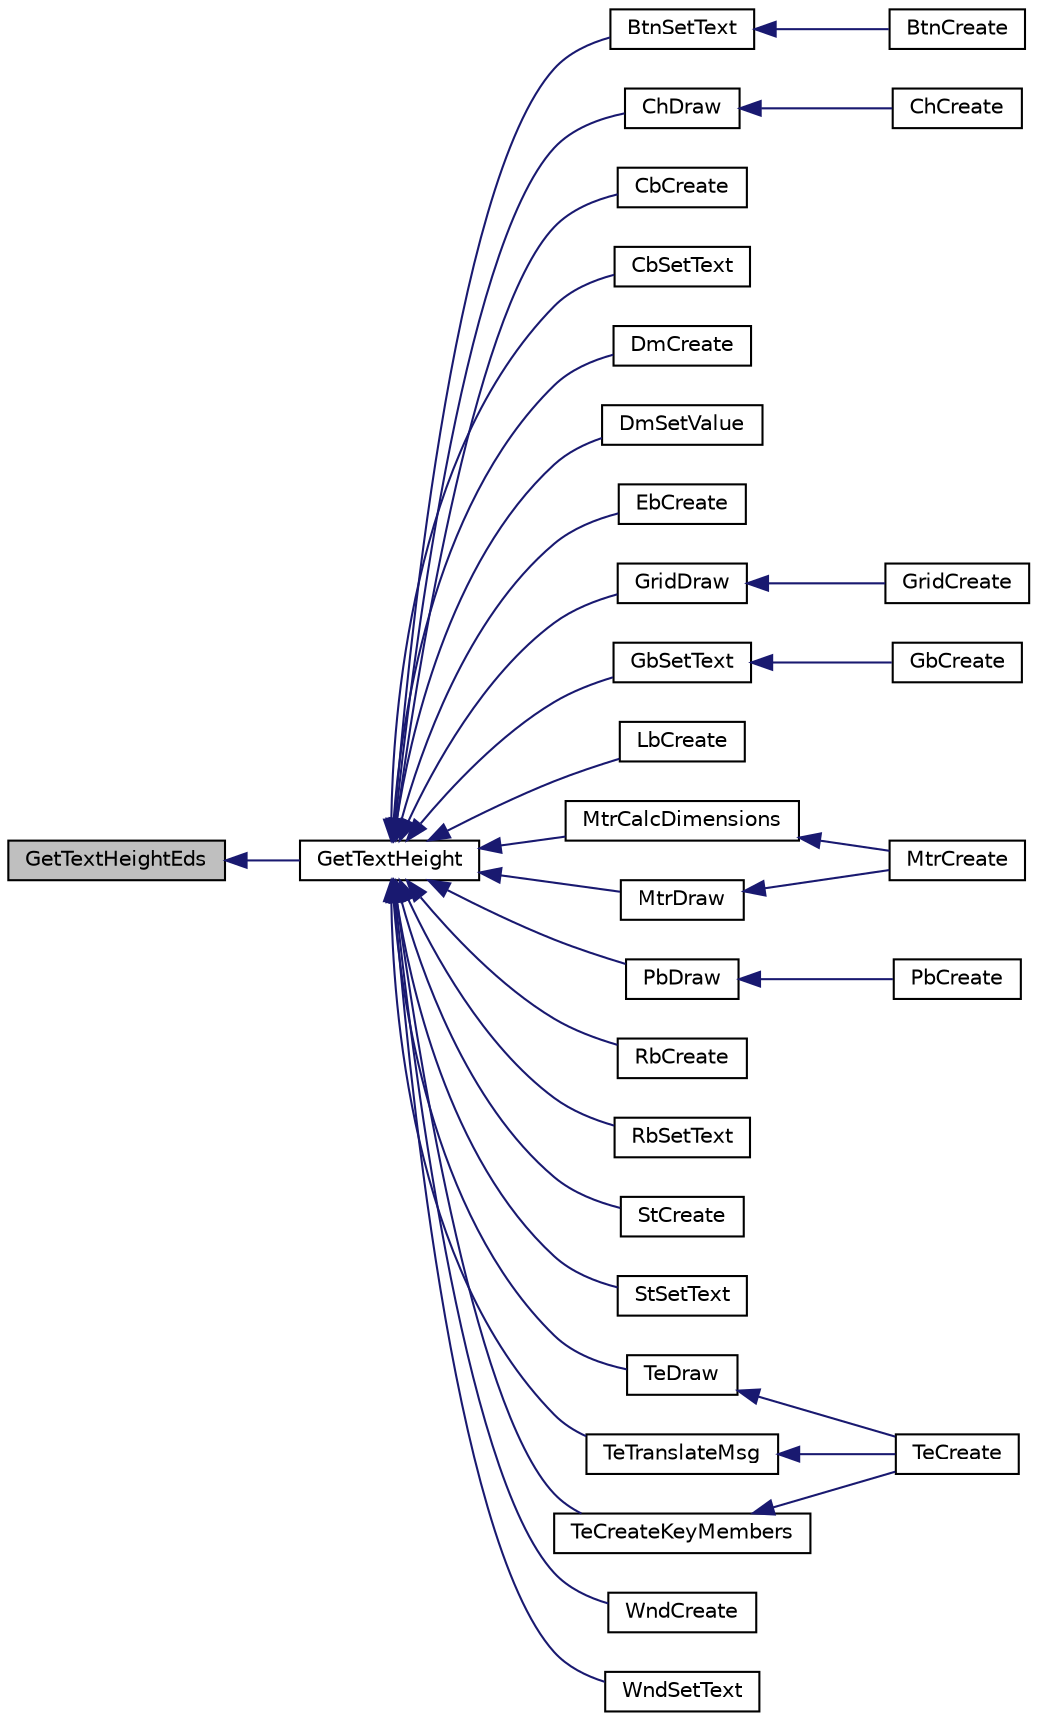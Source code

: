 digraph "GetTextHeightEds"
{
  edge [fontname="Helvetica",fontsize="10",labelfontname="Helvetica",labelfontsize="10"];
  node [fontname="Helvetica",fontsize="10",shape=record];
  rankdir="LR";
  Node1 [label="GetTextHeightEds",height=0.2,width=0.4,color="black", fillcolor="grey75", style="filled", fontcolor="black"];
  Node1 -> Node2 [dir="back",color="midnightblue",fontsize="10",style="solid"];
  Node2 [label="GetTextHeight",height=0.2,width=0.4,color="black", fillcolor="white", style="filled",URL="$_primitive_8h.html#aa326de021b2580764f2260a7c446c9f8"];
  Node2 -> Node3 [dir="back",color="midnightblue",fontsize="10",style="solid"];
  Node3 [label="BtnSetText",height=0.2,width=0.4,color="black", fillcolor="white", style="filled",URL="$_button_8h.html#afdbbf1b0a47247233a3b053ea7a27f74"];
  Node3 -> Node4 [dir="back",color="midnightblue",fontsize="10",style="solid"];
  Node4 [label="BtnCreate",height=0.2,width=0.4,color="black", fillcolor="white", style="filled",URL="$_button_8h.html#a58bae4324dd2fe73c331fbcde3e997e0"];
  Node2 -> Node5 [dir="back",color="midnightblue",fontsize="10",style="solid"];
  Node5 [label="ChDraw",height=0.2,width=0.4,color="black", fillcolor="white", style="filled",URL="$_chart_8h.html#ae94d3144d62a125f960cc138130721bb"];
  Node5 -> Node6 [dir="back",color="midnightblue",fontsize="10",style="solid"];
  Node6 [label="ChCreate",height=0.2,width=0.4,color="black", fillcolor="white", style="filled",URL="$_chart_8h.html#a5acd1aa33b2b87e8c6d976c1bcdfadf9"];
  Node2 -> Node7 [dir="back",color="midnightblue",fontsize="10",style="solid"];
  Node7 [label="CbCreate",height=0.2,width=0.4,color="black", fillcolor="white", style="filled",URL="$_check_box_8h.html#a2c9fec16e1cac381a73d28038c7b6747"];
  Node2 -> Node8 [dir="back",color="midnightblue",fontsize="10",style="solid"];
  Node8 [label="CbSetText",height=0.2,width=0.4,color="black", fillcolor="white", style="filled",URL="$_check_box_8h.html#a78039fc7366f056aad8d6ebc0bdc71bb"];
  Node2 -> Node9 [dir="back",color="midnightblue",fontsize="10",style="solid"];
  Node9 [label="DmCreate",height=0.2,width=0.4,color="black", fillcolor="white", style="filled",URL="$_digital_meter_8h.html#a92fc022c971174401fc933ed2fc8a852"];
  Node2 -> Node10 [dir="back",color="midnightblue",fontsize="10",style="solid"];
  Node10 [label="DmSetValue",height=0.2,width=0.4,color="black", fillcolor="white", style="filled",URL="$_digital_meter_8h.html#a872a1d1b6b349a23aaa858b07b935706"];
  Node2 -> Node11 [dir="back",color="midnightblue",fontsize="10",style="solid"];
  Node11 [label="EbCreate",height=0.2,width=0.4,color="black", fillcolor="white", style="filled",URL="$_edit_box_8h.html#a3f6da3c8eb9028edaaae00dc7dbe38a5"];
  Node2 -> Node12 [dir="back",color="midnightblue",fontsize="10",style="solid"];
  Node12 [label="GridDraw",height=0.2,width=0.4,color="black", fillcolor="white", style="filled",URL="$_grid_8h.html#a4cf2e40a4862e15e2bb5bb96d947305d"];
  Node12 -> Node13 [dir="back",color="midnightblue",fontsize="10",style="solid"];
  Node13 [label="GridCreate",height=0.2,width=0.4,color="black", fillcolor="white", style="filled",URL="$_grid_8h.html#a5ad337d7eee0d24aa7f9e3969b6097f7"];
  Node2 -> Node14 [dir="back",color="midnightblue",fontsize="10",style="solid"];
  Node14 [label="GbSetText",height=0.2,width=0.4,color="black", fillcolor="white", style="filled",URL="$_group_box_8h.html#abd18abe57aa8656da3c3a487a2e06561"];
  Node14 -> Node15 [dir="back",color="midnightblue",fontsize="10",style="solid"];
  Node15 [label="GbCreate",height=0.2,width=0.4,color="black", fillcolor="white", style="filled",URL="$_group_box_8h.html#a7220ab2de823b032295d018d3de04915"];
  Node2 -> Node16 [dir="back",color="midnightblue",fontsize="10",style="solid"];
  Node16 [label="LbCreate",height=0.2,width=0.4,color="black", fillcolor="white", style="filled",URL="$_list_box_8h.html#a46b6f8a76f784014b5f7dbee460a6cf9"];
  Node2 -> Node17 [dir="back",color="midnightblue",fontsize="10",style="solid"];
  Node17 [label="MtrCalcDimensions",height=0.2,width=0.4,color="black", fillcolor="white", style="filled",URL="$_meter_8c.html#a4780cc9caf714fb5214186ad3e36dc42"];
  Node17 -> Node18 [dir="back",color="midnightblue",fontsize="10",style="solid"];
  Node18 [label="MtrCreate",height=0.2,width=0.4,color="black", fillcolor="white", style="filled",URL="$_meter_8h.html#ab024a60648ca28bfb3ef8180df871ca0"];
  Node2 -> Node19 [dir="back",color="midnightblue",fontsize="10",style="solid"];
  Node19 [label="MtrDraw",height=0.2,width=0.4,color="black", fillcolor="white", style="filled",URL="$_meter_8h.html#a8b28060425794f091c24f355326272dd"];
  Node19 -> Node18 [dir="back",color="midnightblue",fontsize="10",style="solid"];
  Node2 -> Node20 [dir="back",color="midnightblue",fontsize="10",style="solid"];
  Node20 [label="PbDraw",height=0.2,width=0.4,color="black", fillcolor="white", style="filled",URL="$_progress_bar_8h.html#a5afb6fade21d0a76246e6e38a656b5a8"];
  Node20 -> Node21 [dir="back",color="midnightblue",fontsize="10",style="solid"];
  Node21 [label="PbCreate",height=0.2,width=0.4,color="black", fillcolor="white", style="filled",URL="$_progress_bar_8h.html#a8946d265b423560fb9120376bf0c1afd"];
  Node2 -> Node22 [dir="back",color="midnightblue",fontsize="10",style="solid"];
  Node22 [label="RbCreate",height=0.2,width=0.4,color="black", fillcolor="white", style="filled",URL="$_radio_button_8h.html#a4bed4cf89c510288f46f65e2ecb8b3eb"];
  Node2 -> Node23 [dir="back",color="midnightblue",fontsize="10",style="solid"];
  Node23 [label="RbSetText",height=0.2,width=0.4,color="black", fillcolor="white", style="filled",URL="$_radio_button_8h.html#a980bd750edd045e76de962c35b725afd"];
  Node2 -> Node24 [dir="back",color="midnightblue",fontsize="10",style="solid"];
  Node24 [label="StCreate",height=0.2,width=0.4,color="black", fillcolor="white", style="filled",URL="$_static_text_8h.html#aabec2f136ce57cfb5f19790408ac9fbc"];
  Node2 -> Node25 [dir="back",color="midnightblue",fontsize="10",style="solid"];
  Node25 [label="StSetText",height=0.2,width=0.4,color="black", fillcolor="white", style="filled",URL="$_static_text_8h.html#a8771bd13f980f212a8291c7651e0c236"];
  Node2 -> Node26 [dir="back",color="midnightblue",fontsize="10",style="solid"];
  Node26 [label="TeDraw",height=0.2,width=0.4,color="black", fillcolor="white", style="filled",URL="$_text_entry_8h.html#a8bdd75439fcce4ea923987097241c6ce"];
  Node26 -> Node27 [dir="back",color="midnightblue",fontsize="10",style="solid"];
  Node27 [label="TeCreate",height=0.2,width=0.4,color="black", fillcolor="white", style="filled",URL="$_text_entry_8h.html#af1d2045c270eadb98c741942dabfa52a"];
  Node2 -> Node28 [dir="back",color="midnightblue",fontsize="10",style="solid"];
  Node28 [label="TeTranslateMsg",height=0.2,width=0.4,color="black", fillcolor="white", style="filled",URL="$_text_entry_8h.html#ab2acb3da3260d2d9f04adfe666acc6bc"];
  Node28 -> Node27 [dir="back",color="midnightblue",fontsize="10",style="solid"];
  Node2 -> Node29 [dir="back",color="midnightblue",fontsize="10",style="solid"];
  Node29 [label="TeCreateKeyMembers",height=0.2,width=0.4,color="black", fillcolor="white", style="filled",URL="$_text_entry_8h.html#a353d5a1a69d84d077156da6e9856380f"];
  Node29 -> Node27 [dir="back",color="midnightblue",fontsize="10",style="solid"];
  Node2 -> Node30 [dir="back",color="midnightblue",fontsize="10",style="solid"];
  Node30 [label="WndCreate",height=0.2,width=0.4,color="black", fillcolor="white", style="filled",URL="$_window_8h.html#a7ec95799039f19ed96e2f62bb1ea877f"];
  Node2 -> Node31 [dir="back",color="midnightblue",fontsize="10",style="solid"];
  Node31 [label="WndSetText",height=0.2,width=0.4,color="black", fillcolor="white", style="filled",URL="$_window_8h.html#ace851398e9896662edacffd3f71febdd"];
}
